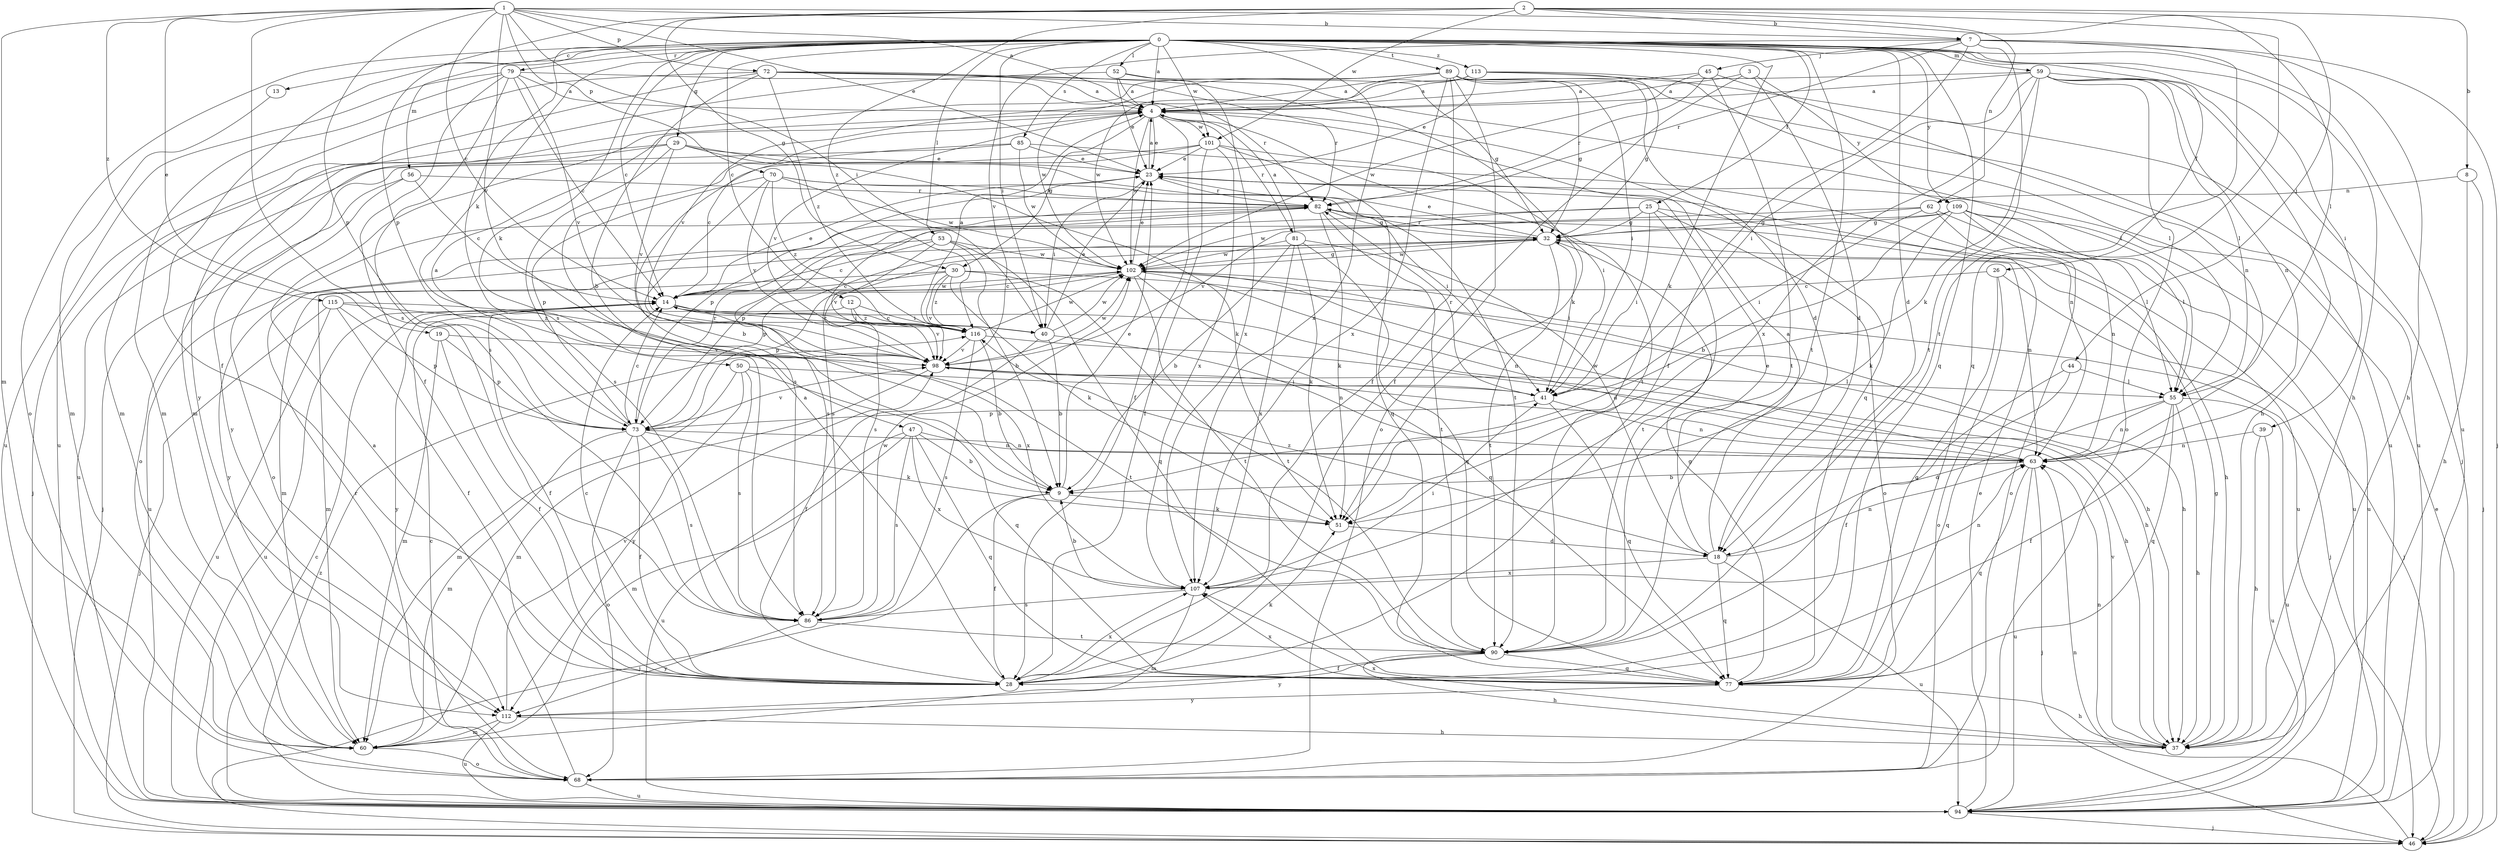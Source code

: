 strict digraph  {
0;
1;
2;
3;
4;
7;
8;
9;
12;
13;
14;
18;
19;
23;
25;
26;
28;
29;
30;
32;
37;
39;
40;
41;
44;
45;
46;
47;
50;
51;
52;
53;
55;
56;
59;
60;
62;
63;
68;
70;
72;
73;
77;
79;
81;
82;
85;
86;
89;
90;
94;
98;
101;
102;
107;
109;
112;
113;
115;
116;
0 -> 4  [label=a];
0 -> 12  [label=c];
0 -> 13  [label=c];
0 -> 14  [label=c];
0 -> 18  [label=d];
0 -> 25  [label=f];
0 -> 26  [label=f];
0 -> 28  [label=f];
0 -> 29  [label=g];
0 -> 37  [label=h];
0 -> 39  [label=i];
0 -> 40  [label=i];
0 -> 47  [label=k];
0 -> 50  [label=k];
0 -> 51  [label=k];
0 -> 52  [label=l];
0 -> 53  [label=l];
0 -> 56  [label=m];
0 -> 59  [label=m];
0 -> 68  [label=o];
0 -> 77  [label=q];
0 -> 79  [label=r];
0 -> 85  [label=s];
0 -> 89  [label=t];
0 -> 90  [label=t];
0 -> 94  [label=u];
0 -> 101  [label=w];
0 -> 107  [label=x];
0 -> 109  [label=y];
0 -> 113  [label=z];
1 -> 4  [label=a];
1 -> 7  [label=b];
1 -> 14  [label=c];
1 -> 19  [label=e];
1 -> 23  [label=e];
1 -> 40  [label=i];
1 -> 55  [label=l];
1 -> 60  [label=m];
1 -> 70  [label=p];
1 -> 72  [label=p];
1 -> 73  [label=p];
1 -> 86  [label=s];
1 -> 98  [label=v];
1 -> 115  [label=z];
2 -> 7  [label=b];
2 -> 8  [label=b];
2 -> 30  [label=g];
2 -> 44  [label=j];
2 -> 62  [label=n];
2 -> 73  [label=p];
2 -> 86  [label=s];
2 -> 90  [label=t];
2 -> 101  [label=w];
2 -> 116  [label=z];
3 -> 4  [label=a];
3 -> 18  [label=d];
3 -> 28  [label=f];
3 -> 109  [label=y];
4 -> 23  [label=e];
4 -> 28  [label=f];
4 -> 30  [label=g];
4 -> 77  [label=q];
4 -> 81  [label=r];
4 -> 90  [label=t];
4 -> 98  [label=v];
4 -> 101  [label=w];
4 -> 102  [label=w];
7 -> 28  [label=f];
7 -> 37  [label=h];
7 -> 45  [label=j];
7 -> 46  [label=j];
7 -> 77  [label=q];
7 -> 82  [label=r];
7 -> 90  [label=t];
7 -> 98  [label=v];
8 -> 37  [label=h];
8 -> 46  [label=j];
8 -> 62  [label=n];
9 -> 23  [label=e];
9 -> 28  [label=f];
9 -> 46  [label=j];
9 -> 51  [label=k];
12 -> 40  [label=i];
12 -> 94  [label=u];
12 -> 98  [label=v];
12 -> 116  [label=z];
13 -> 60  [label=m];
14 -> 23  [label=e];
14 -> 28  [label=f];
14 -> 37  [label=h];
14 -> 40  [label=i];
14 -> 102  [label=w];
14 -> 107  [label=x];
14 -> 112  [label=y];
14 -> 116  [label=z];
18 -> 4  [label=a];
18 -> 23  [label=e];
18 -> 63  [label=n];
18 -> 77  [label=q];
18 -> 94  [label=u];
18 -> 107  [label=x];
18 -> 116  [label=z];
19 -> 28  [label=f];
19 -> 60  [label=m];
19 -> 73  [label=p];
19 -> 98  [label=v];
23 -> 4  [label=a];
23 -> 40  [label=i];
23 -> 73  [label=p];
23 -> 82  [label=r];
25 -> 32  [label=g];
25 -> 41  [label=i];
25 -> 68  [label=o];
25 -> 86  [label=s];
25 -> 90  [label=t];
25 -> 94  [label=u];
25 -> 102  [label=w];
26 -> 14  [label=c];
26 -> 46  [label=j];
26 -> 68  [label=o];
26 -> 77  [label=q];
28 -> 4  [label=a];
28 -> 14  [label=c];
28 -> 51  [label=k];
28 -> 107  [label=x];
29 -> 23  [label=e];
29 -> 46  [label=j];
29 -> 51  [label=k];
29 -> 68  [label=o];
29 -> 86  [label=s];
29 -> 90  [label=t];
29 -> 98  [label=v];
30 -> 14  [label=c];
30 -> 37  [label=h];
30 -> 51  [label=k];
30 -> 60  [label=m];
30 -> 90  [label=t];
30 -> 98  [label=v];
30 -> 116  [label=z];
32 -> 23  [label=e];
32 -> 41  [label=i];
32 -> 60  [label=m];
32 -> 63  [label=n];
32 -> 73  [label=p];
32 -> 82  [label=r];
32 -> 86  [label=s];
32 -> 90  [label=t];
32 -> 102  [label=w];
37 -> 32  [label=g];
37 -> 63  [label=n];
37 -> 98  [label=v];
37 -> 107  [label=x];
39 -> 37  [label=h];
39 -> 63  [label=n];
39 -> 94  [label=u];
40 -> 9  [label=b];
40 -> 14  [label=c];
40 -> 23  [label=e];
40 -> 28  [label=f];
40 -> 63  [label=n];
40 -> 102  [label=w];
41 -> 63  [label=n];
41 -> 73  [label=p];
41 -> 77  [label=q];
41 -> 82  [label=r];
44 -> 28  [label=f];
44 -> 55  [label=l];
44 -> 77  [label=q];
45 -> 4  [label=a];
45 -> 63  [label=n];
45 -> 82  [label=r];
45 -> 90  [label=t];
45 -> 102  [label=w];
46 -> 23  [label=e];
46 -> 63  [label=n];
47 -> 9  [label=b];
47 -> 60  [label=m];
47 -> 63  [label=n];
47 -> 77  [label=q];
47 -> 86  [label=s];
47 -> 94  [label=u];
47 -> 107  [label=x];
50 -> 41  [label=i];
50 -> 60  [label=m];
50 -> 77  [label=q];
50 -> 86  [label=s];
50 -> 112  [label=y];
51 -> 18  [label=d];
52 -> 4  [label=a];
52 -> 23  [label=e];
52 -> 32  [label=g];
52 -> 107  [label=x];
52 -> 112  [label=y];
53 -> 9  [label=b];
53 -> 14  [label=c];
53 -> 77  [label=q];
53 -> 98  [label=v];
53 -> 102  [label=w];
53 -> 112  [label=y];
55 -> 18  [label=d];
55 -> 28  [label=f];
55 -> 37  [label=h];
55 -> 63  [label=n];
55 -> 77  [label=q];
55 -> 94  [label=u];
56 -> 14  [label=c];
56 -> 46  [label=j];
56 -> 68  [label=o];
56 -> 82  [label=r];
59 -> 4  [label=a];
59 -> 37  [label=h];
59 -> 41  [label=i];
59 -> 46  [label=j];
59 -> 51  [label=k];
59 -> 55  [label=l];
59 -> 63  [label=n];
59 -> 68  [label=o];
59 -> 98  [label=v];
59 -> 107  [label=x];
60 -> 68  [label=o];
62 -> 32  [label=g];
62 -> 41  [label=i];
62 -> 55  [label=l];
62 -> 94  [label=u];
62 -> 98  [label=v];
63 -> 9  [label=b];
63 -> 46  [label=j];
63 -> 77  [label=q];
63 -> 94  [label=u];
63 -> 102  [label=w];
68 -> 4  [label=a];
68 -> 14  [label=c];
68 -> 82  [label=r];
68 -> 94  [label=u];
70 -> 9  [label=b];
70 -> 41  [label=i];
70 -> 73  [label=p];
70 -> 82  [label=r];
70 -> 98  [label=v];
70 -> 102  [label=w];
70 -> 116  [label=z];
72 -> 4  [label=a];
72 -> 9  [label=b];
72 -> 51  [label=k];
72 -> 55  [label=l];
72 -> 60  [label=m];
72 -> 82  [label=r];
72 -> 94  [label=u];
72 -> 116  [label=z];
73 -> 4  [label=a];
73 -> 14  [label=c];
73 -> 28  [label=f];
73 -> 51  [label=k];
73 -> 60  [label=m];
73 -> 63  [label=n];
73 -> 68  [label=o];
73 -> 82  [label=r];
73 -> 86  [label=s];
73 -> 98  [label=v];
77 -> 32  [label=g];
77 -> 37  [label=h];
77 -> 107  [label=x];
77 -> 112  [label=y];
79 -> 4  [label=a];
79 -> 14  [label=c];
79 -> 28  [label=f];
79 -> 60  [label=m];
79 -> 82  [label=r];
79 -> 86  [label=s];
79 -> 94  [label=u];
79 -> 98  [label=v];
81 -> 4  [label=a];
81 -> 9  [label=b];
81 -> 18  [label=d];
81 -> 51  [label=k];
81 -> 77  [label=q];
81 -> 102  [label=w];
81 -> 107  [label=x];
82 -> 32  [label=g];
82 -> 37  [label=h];
82 -> 51  [label=k];
82 -> 86  [label=s];
82 -> 90  [label=t];
82 -> 94  [label=u];
85 -> 14  [label=c];
85 -> 23  [label=e];
85 -> 63  [label=n];
85 -> 94  [label=u];
85 -> 102  [label=w];
86 -> 90  [label=t];
86 -> 102  [label=w];
86 -> 112  [label=y];
89 -> 4  [label=a];
89 -> 18  [label=d];
89 -> 28  [label=f];
89 -> 32  [label=g];
89 -> 41  [label=i];
89 -> 60  [label=m];
89 -> 68  [label=o];
89 -> 94  [label=u];
89 -> 102  [label=w];
89 -> 107  [label=x];
90 -> 28  [label=f];
90 -> 37  [label=h];
90 -> 77  [label=q];
90 -> 112  [label=y];
94 -> 14  [label=c];
94 -> 23  [label=e];
94 -> 46  [label=j];
94 -> 116  [label=z];
98 -> 41  [label=i];
98 -> 55  [label=l];
98 -> 60  [label=m];
98 -> 102  [label=w];
101 -> 23  [label=e];
101 -> 28  [label=f];
101 -> 41  [label=i];
101 -> 77  [label=q];
101 -> 86  [label=s];
101 -> 107  [label=x];
101 -> 112  [label=y];
102 -> 14  [label=c];
102 -> 23  [label=e];
102 -> 32  [label=g];
102 -> 37  [label=h];
102 -> 46  [label=j];
102 -> 63  [label=n];
102 -> 73  [label=p];
102 -> 77  [label=q];
102 -> 90  [label=t];
107 -> 9  [label=b];
107 -> 41  [label=i];
107 -> 60  [label=m];
107 -> 63  [label=n];
107 -> 86  [label=s];
109 -> 9  [label=b];
109 -> 32  [label=g];
109 -> 51  [label=k];
109 -> 55  [label=l];
109 -> 63  [label=n];
109 -> 68  [label=o];
109 -> 73  [label=p];
109 -> 94  [label=u];
112 -> 37  [label=h];
112 -> 60  [label=m];
112 -> 94  [label=u];
112 -> 98  [label=v];
113 -> 4  [label=a];
113 -> 23  [label=e];
113 -> 32  [label=g];
113 -> 55  [label=l];
113 -> 94  [label=u];
113 -> 102  [label=w];
115 -> 28  [label=f];
115 -> 46  [label=j];
115 -> 73  [label=p];
115 -> 90  [label=t];
115 -> 94  [label=u];
115 -> 116  [label=z];
116 -> 4  [label=a];
116 -> 9  [label=b];
116 -> 37  [label=h];
116 -> 86  [label=s];
116 -> 98  [label=v];
116 -> 102  [label=w];
}
